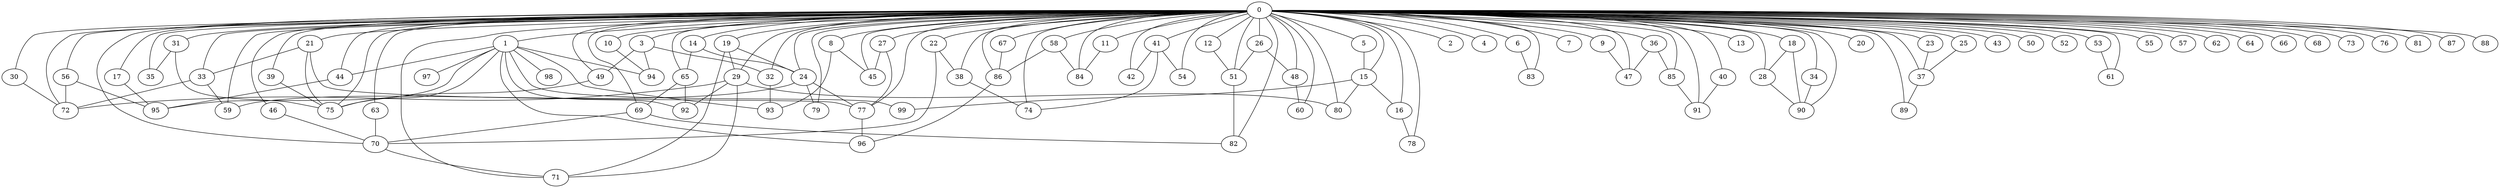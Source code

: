 
graph graphname {
    0 -- 1
0 -- 2
0 -- 3
0 -- 4
0 -- 5
0 -- 6
0 -- 7
0 -- 8
0 -- 9
0 -- 10
0 -- 11
0 -- 12
0 -- 13
0 -- 14
0 -- 15
0 -- 16
0 -- 17
0 -- 18
0 -- 19
0 -- 20
0 -- 21
0 -- 22
0 -- 23
0 -- 24
0 -- 25
0 -- 26
0 -- 27
0 -- 28
0 -- 29
0 -- 30
0 -- 31
0 -- 32
0 -- 33
0 -- 34
0 -- 35
0 -- 36
0 -- 37
0 -- 38
0 -- 39
0 -- 40
0 -- 41
0 -- 42
0 -- 43
0 -- 44
0 -- 45
0 -- 46
0 -- 47
0 -- 48
0 -- 49
0 -- 50
0 -- 51
0 -- 52
0 -- 53
0 -- 54
0 -- 55
0 -- 56
0 -- 57
0 -- 58
0 -- 59
0 -- 60
0 -- 61
0 -- 62
0 -- 63
0 -- 64
0 -- 65
0 -- 66
0 -- 67
0 -- 68
0 -- 69
0 -- 70
0 -- 71
0 -- 72
0 -- 73
0 -- 74
0 -- 75
0 -- 76
0 -- 77
0 -- 78
0 -- 79
0 -- 80
0 -- 81
0 -- 82
0 -- 83
0 -- 84
0 -- 85
0 -- 86
0 -- 87
0 -- 88
0 -- 89
0 -- 90
0 -- 91
1 -- 96
1 -- 98
1 -- 99
1 -- 97
1 -- 92
1 -- 93
1 -- 94
1 -- 95
1 -- 44
1 -- 75
3 -- 94
3 -- 32
3 -- 49
5 -- 15
6 -- 83
8 -- 45
8 -- 93
9 -- 47
10 -- 94
11 -- 84
12 -- 51
14 -- 24
14 -- 65
15 -- 80
15 -- 99
15 -- 16
16 -- 78
17 -- 95
18 -- 28
18 -- 90
19 -- 29
19 -- 24
19 -- 71
21 -- 75
21 -- 33
21 -- 77
22 -- 38
22 -- 70
23 -- 37
24 -- 59
24 -- 79
24 -- 77
25 -- 37
26 -- 51
26 -- 48
27 -- 45
27 -- 77
28 -- 90
29 -- 71
29 -- 80
29 -- 92
29 -- 72
30 -- 72
31 -- 75
31 -- 35
32 -- 93
33 -- 59
33 -- 72
34 -- 90
36 -- 47
36 -- 85
37 -- 89
38 -- 74
39 -- 75
40 -- 91
41 -- 54
41 -- 74
41 -- 42
44 -- 95
46 -- 70
48 -- 60
49 -- 75
51 -- 82
53 -- 61
56 -- 72
56 -- 95
58 -- 84
58 -- 86
63 -- 70
65 -- 69
65 -- 92
67 -- 86
69 -- 70
69 -- 82
70 -- 71
77 -- 96
85 -- 91
86 -- 96

}
